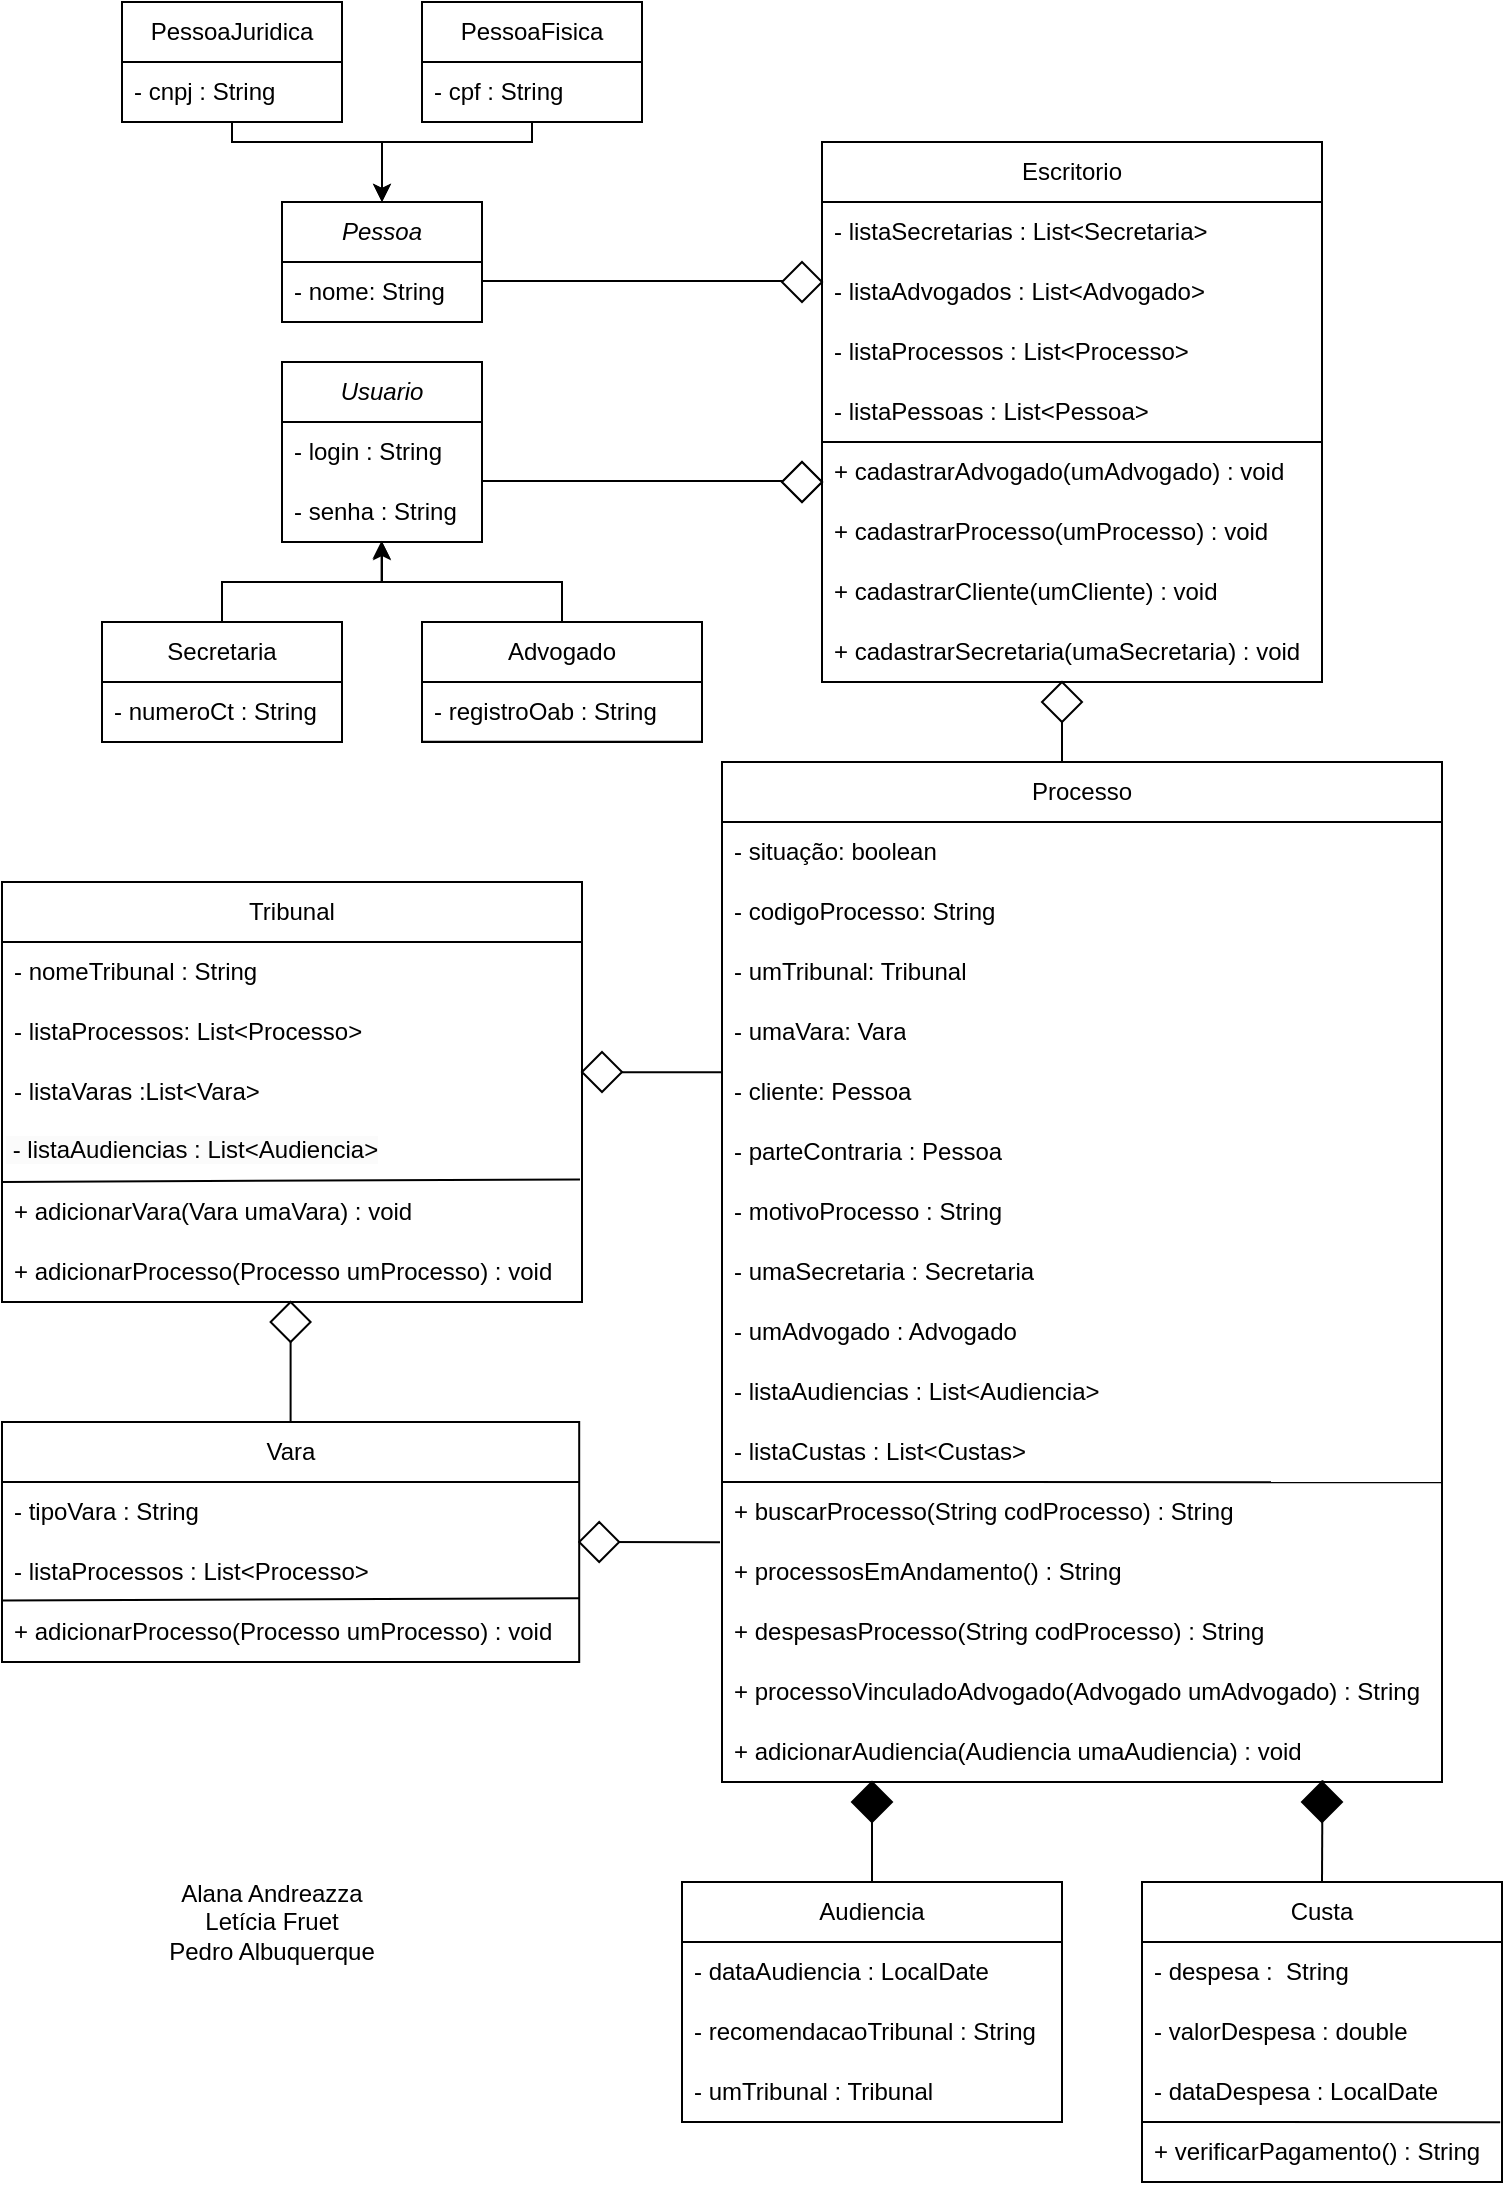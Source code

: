<mxfile version="22.1.0" type="device">
  <diagram name="Página-1" id="-PhOd3sVFtp90G86Pzoe">
    <mxGraphModel dx="1358" dy="586" grid="1" gridSize="10" guides="1" tooltips="1" connect="1" arrows="1" fold="1" page="1" pageScale="1" pageWidth="827" pageHeight="1169" math="0" shadow="0">
      <root>
        <mxCell id="0" />
        <mxCell id="1" parent="0" />
        <mxCell id="kjZUGwUuoYFwqnoWQ8mT-10" value="&lt;font style=&quot;vertical-align: inherit;&quot;&gt;&lt;font style=&quot;vertical-align: inherit;&quot;&gt;&lt;font style=&quot;vertical-align: inherit;&quot;&gt;&lt;font style=&quot;vertical-align: inherit;&quot;&gt;PessoaFisica&lt;/font&gt;&lt;/font&gt;&lt;/font&gt;&lt;/font&gt;" style="swimlane;fontStyle=0;childLayout=stackLayout;horizontal=1;startSize=30;horizontalStack=0;resizeParent=1;resizeParentMax=0;resizeLast=0;collapsible=1;marginBottom=0;whiteSpace=wrap;html=1;" parent="1" vertex="1">
          <mxGeometry x="320" y="40" width="110" height="60" as="geometry" />
        </mxCell>
        <mxCell id="kjZUGwUuoYFwqnoWQ8mT-11" value="&lt;font style=&quot;vertical-align: inherit;&quot;&gt;&lt;font style=&quot;vertical-align: inherit;&quot;&gt;- cpf : String&lt;/font&gt;&lt;/font&gt;" style="text;strokeColor=none;fillColor=none;align=left;verticalAlign=middle;spacingLeft=4;spacingRight=4;overflow=hidden;points=[[0,0.5],[1,0.5]];portConstraint=eastwest;rotatable=0;whiteSpace=wrap;html=1;" parent="kjZUGwUuoYFwqnoWQ8mT-10" vertex="1">
          <mxGeometry y="30" width="110" height="30" as="geometry" />
        </mxCell>
        <mxCell id="kjZUGwUuoYFwqnoWQ8mT-14" value="&lt;font style=&quot;vertical-align: inherit;&quot;&gt;&lt;font style=&quot;vertical-align: inherit;&quot;&gt;&lt;font style=&quot;vertical-align: inherit;&quot;&gt;&lt;font style=&quot;vertical-align: inherit;&quot;&gt;&lt;font style=&quot;vertical-align: inherit;&quot;&gt;&lt;font style=&quot;vertical-align: inherit;&quot;&gt;PessoaJuridica&lt;/font&gt;&lt;/font&gt;&lt;/font&gt;&lt;/font&gt;&lt;/font&gt;&lt;/font&gt;" style="swimlane;fontStyle=0;childLayout=stackLayout;horizontal=1;startSize=30;horizontalStack=0;resizeParent=1;resizeParentMax=0;resizeLast=0;collapsible=1;marginBottom=0;whiteSpace=wrap;html=1;swimlaneFillColor=default;" parent="1" vertex="1">
          <mxGeometry x="170" y="40" width="110" height="60" as="geometry" />
        </mxCell>
        <mxCell id="kjZUGwUuoYFwqnoWQ8mT-15" value="&lt;font style=&quot;vertical-align: inherit;&quot;&gt;&lt;font style=&quot;vertical-align: inherit;&quot;&gt;- cnpj : String&lt;/font&gt;&lt;/font&gt;" style="text;strokeColor=none;fillColor=none;align=left;verticalAlign=middle;spacingLeft=4;spacingRight=4;overflow=hidden;points=[[0,0.5],[1,0.5]];portConstraint=eastwest;rotatable=0;whiteSpace=wrap;html=1;" parent="kjZUGwUuoYFwqnoWQ8mT-14" vertex="1">
          <mxGeometry y="30" width="110" height="30" as="geometry" />
        </mxCell>
        <mxCell id="kjZUGwUuoYFwqnoWQ8mT-18" value="&lt;font style=&quot;vertical-align: inherit;&quot;&gt;&lt;font style=&quot;vertical-align: inherit;&quot;&gt;&lt;font style=&quot;vertical-align: inherit;&quot;&gt;&lt;font style=&quot;vertical-align: inherit;&quot;&gt;&lt;font style=&quot;vertical-align: inherit;&quot;&gt;&lt;font style=&quot;vertical-align: inherit;&quot;&gt;&lt;i&gt;Pessoa&lt;/i&gt;&lt;/font&gt;&lt;/font&gt;&lt;/font&gt;&lt;/font&gt;&lt;/font&gt;&lt;/font&gt;" style="swimlane;fontStyle=0;childLayout=stackLayout;horizontal=1;startSize=30;horizontalStack=0;resizeParent=1;resizeParentMax=0;resizeLast=0;collapsible=1;marginBottom=0;whiteSpace=wrap;html=1;" parent="1" vertex="1">
          <mxGeometry x="250" y="140" width="100" height="60" as="geometry" />
        </mxCell>
        <mxCell id="kjZUGwUuoYFwqnoWQ8mT-19" value="&lt;font style=&quot;vertical-align: inherit;&quot;&gt;&lt;font style=&quot;vertical-align: inherit;&quot;&gt;- nome: String&lt;/font&gt;&lt;/font&gt;" style="text;strokeColor=none;fillColor=none;align=left;verticalAlign=middle;spacingLeft=4;spacingRight=4;overflow=hidden;points=[[0,0.5],[1,0.5]];portConstraint=eastwest;rotatable=0;whiteSpace=wrap;html=1;" parent="kjZUGwUuoYFwqnoWQ8mT-18" vertex="1">
          <mxGeometry y="30" width="100" height="30" as="geometry" />
        </mxCell>
        <mxCell id="kjZUGwUuoYFwqnoWQ8mT-22" value="&lt;font style=&quot;vertical-align: inherit;&quot;&gt;&lt;font style=&quot;vertical-align: inherit;&quot;&gt;Secretaria&lt;/font&gt;&lt;/font&gt;" style="swimlane;fontStyle=0;childLayout=stackLayout;horizontal=1;startSize=30;horizontalStack=0;resizeParent=1;resizeParentMax=0;resizeLast=0;collapsible=1;marginBottom=0;whiteSpace=wrap;html=1;" parent="1" vertex="1">
          <mxGeometry x="160" y="350" width="120" height="60" as="geometry" />
        </mxCell>
        <mxCell id="kjZUGwUuoYFwqnoWQ8mT-23" value="&lt;font style=&quot;vertical-align: inherit;&quot;&gt;&lt;font style=&quot;vertical-align: inherit;&quot;&gt;&lt;font style=&quot;vertical-align: inherit;&quot;&gt;&lt;font style=&quot;vertical-align: inherit;&quot;&gt;- numeroCt : String&lt;/font&gt;&lt;/font&gt;&lt;/font&gt;&lt;/font&gt;" style="text;strokeColor=none;fillColor=none;align=left;verticalAlign=middle;spacingLeft=4;spacingRight=4;overflow=hidden;points=[[0,0.5],[1,0.5]];portConstraint=eastwest;rotatable=0;whiteSpace=wrap;html=1;" parent="kjZUGwUuoYFwqnoWQ8mT-22" vertex="1">
          <mxGeometry y="30" width="120" height="30" as="geometry" />
        </mxCell>
        <mxCell id="H7rZ7rDHVCQkgO84CzpX-12" style="edgeStyle=orthogonalEdgeStyle;rounded=0;orthogonalLoop=1;jettySize=auto;html=1;" edge="1" parent="1" source="kjZUGwUuoYFwqnoWQ8mT-26" target="kjZUGwUuoYFwqnoWQ8mT-36">
          <mxGeometry relative="1" as="geometry">
            <mxPoint x="300" y="310" as="targetPoint" />
            <Array as="points">
              <mxPoint x="390" y="330" />
              <mxPoint x="300" y="330" />
            </Array>
          </mxGeometry>
        </mxCell>
        <mxCell id="kjZUGwUuoYFwqnoWQ8mT-26" value="&lt;font style=&quot;vertical-align: inherit;&quot;&gt;&lt;font style=&quot;vertical-align: inherit;&quot;&gt;Advogado&lt;/font&gt;&lt;/font&gt;" style="swimlane;fontStyle=0;childLayout=stackLayout;horizontal=1;startSize=30;horizontalStack=0;resizeParent=1;resizeParentMax=0;resizeLast=0;collapsible=1;marginBottom=0;whiteSpace=wrap;html=1;" parent="1" vertex="1">
          <mxGeometry x="320" y="350" width="140" height="60" as="geometry" />
        </mxCell>
        <mxCell id="kjZUGwUuoYFwqnoWQ8mT-27" value="&lt;font style=&quot;vertical-align: inherit;&quot;&gt;&lt;font style=&quot;vertical-align: inherit;&quot;&gt;&lt;font style=&quot;vertical-align: inherit;&quot;&gt;&lt;font style=&quot;vertical-align: inherit;&quot;&gt;- registroOab : String&lt;/font&gt;&lt;/font&gt;&lt;/font&gt;&lt;/font&gt;" style="text;strokeColor=none;fillColor=none;align=left;verticalAlign=middle;spacingLeft=4;spacingRight=4;overflow=hidden;points=[[0,0.5],[1,0.5]];portConstraint=eastwest;rotatable=0;whiteSpace=wrap;html=1;" parent="kjZUGwUuoYFwqnoWQ8mT-26" vertex="1">
          <mxGeometry y="30" width="140" height="30" as="geometry" />
        </mxCell>
        <mxCell id="0BWGWjLljeyAzsD-_HER-29" value="" style="endArrow=none;html=1;rounded=0;exitX=0;exitY=-0.003;exitDx=0;exitDy=0;exitPerimeter=0;entryX=1.001;entryY=0.997;entryDx=0;entryDy=0;entryPerimeter=0;" parent="kjZUGwUuoYFwqnoWQ8mT-26" target="kjZUGwUuoYFwqnoWQ8mT-27" edge="1">
          <mxGeometry width="50" height="50" relative="1" as="geometry">
            <mxPoint y="59.91" as="sourcePoint" />
            <mxPoint x="50" y="60" as="targetPoint" />
          </mxGeometry>
        </mxCell>
        <mxCell id="kjZUGwUuoYFwqnoWQ8mT-30" value="Escritorio" style="swimlane;fontStyle=0;childLayout=stackLayout;horizontal=1;startSize=30;horizontalStack=0;resizeParent=1;resizeParentMax=0;resizeLast=0;collapsible=1;marginBottom=0;whiteSpace=wrap;html=1;labelBorderColor=none;" parent="1" vertex="1">
          <mxGeometry x="520" y="110" width="250" height="270" as="geometry" />
        </mxCell>
        <mxCell id="kjZUGwUuoYFwqnoWQ8mT-31" value="&lt;font style=&quot;vertical-align: inherit;&quot;&gt;&lt;font style=&quot;vertical-align: inherit;&quot;&gt;- listaSecretarias : List&amp;lt;Secretaria&amp;gt;&lt;/font&gt;&lt;/font&gt;" style="text;strokeColor=none;fillColor=none;align=left;verticalAlign=middle;spacingLeft=4;spacingRight=4;overflow=hidden;points=[[0,0.5],[1,0.5]];portConstraint=eastwest;rotatable=0;whiteSpace=wrap;html=1;" parent="kjZUGwUuoYFwqnoWQ8mT-30" vertex="1">
          <mxGeometry y="30" width="250" height="30" as="geometry" />
        </mxCell>
        <mxCell id="kjZUGwUuoYFwqnoWQ8mT-32" value="&lt;font style=&quot;vertical-align: inherit;&quot;&gt;&lt;font style=&quot;vertical-align: inherit;&quot;&gt;- listaAdvogados : List&amp;lt;Advogado&amp;gt;&lt;/font&gt;&lt;/font&gt;" style="text;strokeColor=none;fillColor=none;align=left;verticalAlign=middle;spacingLeft=4;spacingRight=4;overflow=hidden;points=[[0,0.5],[1,0.5]];portConstraint=eastwest;rotatable=0;whiteSpace=wrap;html=1;" parent="kjZUGwUuoYFwqnoWQ8mT-30" vertex="1">
          <mxGeometry y="60" width="250" height="30" as="geometry" />
        </mxCell>
        <mxCell id="kjZUGwUuoYFwqnoWQ8mT-101" value="&lt;font style=&quot;vertical-align: inherit;&quot;&gt;&lt;font style=&quot;vertical-align: inherit;&quot;&gt;- listaProcessos : List&amp;lt;Processo&amp;gt;&lt;/font&gt;&lt;/font&gt;" style="text;strokeColor=none;fillColor=none;align=left;verticalAlign=middle;spacingLeft=4;spacingRight=4;overflow=hidden;points=[[0,0.5],[1,0.5]];portConstraint=eastwest;rotatable=0;whiteSpace=wrap;html=1;" parent="kjZUGwUuoYFwqnoWQ8mT-30" vertex="1">
          <mxGeometry y="90" width="250" height="30" as="geometry" />
        </mxCell>
        <mxCell id="0BWGWjLljeyAzsD-_HER-55" value="&lt;font style=&quot;vertical-align: inherit;&quot;&gt;&lt;font style=&quot;vertical-align: inherit;&quot;&gt;- listaPessoas : List&amp;lt;Pessoa&amp;gt;&lt;/font&gt;&lt;/font&gt;" style="text;strokeColor=none;fillColor=none;align=left;verticalAlign=middle;spacingLeft=4;spacingRight=4;overflow=hidden;points=[[0,0.5],[1,0.5]];portConstraint=eastwest;rotatable=0;whiteSpace=wrap;html=1;" parent="kjZUGwUuoYFwqnoWQ8mT-30" vertex="1">
          <mxGeometry y="120" width="250" height="30" as="geometry" />
        </mxCell>
        <mxCell id="0BWGWjLljeyAzsD-_HER-118" value="" style="endArrow=none;html=1;rounded=0;" parent="kjZUGwUuoYFwqnoWQ8mT-30" edge="1">
          <mxGeometry width="50" height="50" relative="1" as="geometry">
            <mxPoint y="150" as="sourcePoint" />
            <mxPoint x="250" y="150" as="targetPoint" />
          </mxGeometry>
        </mxCell>
        <mxCell id="0BWGWjLljeyAzsD-_HER-34" value="+ cadastrarAdvogado(umAdvogado) : void" style="text;strokeColor=none;fillColor=none;align=left;verticalAlign=middle;spacingLeft=4;spacingRight=4;overflow=hidden;points=[[0,0.5],[1,0.5]];portConstraint=eastwest;rotatable=0;whiteSpace=wrap;html=1;" parent="kjZUGwUuoYFwqnoWQ8mT-30" vertex="1">
          <mxGeometry y="150" width="250" height="30" as="geometry" />
        </mxCell>
        <mxCell id="kjZUGwUuoYFwqnoWQ8mT-75" value="&lt;font style=&quot;vertical-align: inherit;&quot;&gt;&lt;font style=&quot;vertical-align: inherit;&quot;&gt;&lt;font style=&quot;vertical-align: inherit;&quot;&gt;&lt;font style=&quot;vertical-align: inherit;&quot;&gt;&lt;font style=&quot;vertical-align: inherit;&quot;&gt;&lt;font style=&quot;vertical-align: inherit;&quot;&gt;&lt;font style=&quot;vertical-align: inherit;&quot;&gt;&lt;font style=&quot;vertical-align: inherit;&quot;&gt;+ cadastrarProcesso(umProcesso) : void&lt;/font&gt;&lt;/font&gt;&lt;/font&gt;&lt;/font&gt;&lt;/font&gt;&lt;/font&gt;&lt;/font&gt;&lt;/font&gt;" style="text;strokeColor=none;fillColor=none;align=left;verticalAlign=middle;spacingLeft=4;spacingRight=4;overflow=hidden;points=[[0,0.5],[1,0.5]];portConstraint=eastwest;rotatable=0;whiteSpace=wrap;html=1;" parent="kjZUGwUuoYFwqnoWQ8mT-30" vertex="1">
          <mxGeometry y="180" width="250" height="30" as="geometry" />
        </mxCell>
        <mxCell id="kjZUGwUuoYFwqnoWQ8mT-76" value="&lt;font style=&quot;vertical-align: inherit;&quot;&gt;&lt;font style=&quot;vertical-align: inherit;&quot;&gt;&lt;font style=&quot;vertical-align: inherit;&quot;&gt;&lt;font style=&quot;vertical-align: inherit;&quot;&gt;&lt;font style=&quot;vertical-align: inherit;&quot;&gt;&lt;font style=&quot;vertical-align: inherit;&quot;&gt;&lt;font style=&quot;vertical-align: inherit;&quot;&gt;&lt;font style=&quot;vertical-align: inherit;&quot;&gt;+ cadastrarCliente(umCliente) : void&lt;/font&gt;&lt;/font&gt;&lt;/font&gt;&lt;/font&gt;&lt;/font&gt;&lt;/font&gt;&lt;/font&gt;&lt;/font&gt;" style="text;strokeColor=none;fillColor=none;align=left;verticalAlign=middle;spacingLeft=4;spacingRight=4;overflow=hidden;points=[[0,0.5],[1,0.5]];portConstraint=eastwest;rotatable=0;whiteSpace=wrap;html=1;" parent="kjZUGwUuoYFwqnoWQ8mT-30" vertex="1">
          <mxGeometry y="210" width="250" height="30" as="geometry" />
        </mxCell>
        <mxCell id="_CbgSNRB_HL6nFCLrw7s-1" value="+ cadastrarSecretaria(umaSecretaria) : void" style="text;strokeColor=none;fillColor=none;align=left;verticalAlign=middle;spacingLeft=4;spacingRight=4;overflow=hidden;points=[[0,0.5],[1,0.5]];portConstraint=eastwest;rotatable=0;whiteSpace=wrap;html=1;" parent="kjZUGwUuoYFwqnoWQ8mT-30" vertex="1">
          <mxGeometry y="240" width="250" height="30" as="geometry" />
        </mxCell>
        <mxCell id="kjZUGwUuoYFwqnoWQ8mT-34" value="&lt;font style=&quot;vertical-align: inherit;&quot;&gt;&lt;font style=&quot;vertical-align: inherit;&quot;&gt;&lt;i&gt;Usuario&lt;/i&gt;&lt;/font&gt;&lt;/font&gt;" style="swimlane;fontStyle=0;childLayout=stackLayout;horizontal=1;startSize=30;horizontalStack=0;resizeParent=1;resizeParentMax=0;resizeLast=0;collapsible=1;marginBottom=0;whiteSpace=wrap;html=1;" parent="1" vertex="1">
          <mxGeometry x="250" y="220" width="100" height="90" as="geometry" />
        </mxCell>
        <mxCell id="kjZUGwUuoYFwqnoWQ8mT-35" value="&lt;font style=&quot;vertical-align: inherit;&quot;&gt;&lt;font style=&quot;vertical-align: inherit;&quot;&gt;- login : String&lt;/font&gt;&lt;/font&gt;" style="text;strokeColor=none;fillColor=none;align=left;verticalAlign=middle;spacingLeft=4;spacingRight=4;overflow=hidden;points=[[0,0.5],[1,0.5]];portConstraint=eastwest;rotatable=0;whiteSpace=wrap;html=1;" parent="kjZUGwUuoYFwqnoWQ8mT-34" vertex="1">
          <mxGeometry y="30" width="100" height="30" as="geometry" />
        </mxCell>
        <mxCell id="kjZUGwUuoYFwqnoWQ8mT-36" value="&lt;font style=&quot;vertical-align: inherit;&quot;&gt;&lt;font style=&quot;vertical-align: inherit;&quot;&gt;- senha : String&lt;/font&gt;&lt;/font&gt;" style="text;strokeColor=none;fillColor=none;align=left;verticalAlign=middle;spacingLeft=4;spacingRight=4;overflow=hidden;points=[[0,0.5],[1,0.5]];portConstraint=eastwest;rotatable=0;whiteSpace=wrap;html=1;" parent="kjZUGwUuoYFwqnoWQ8mT-34" vertex="1">
          <mxGeometry y="60" width="100" height="30" as="geometry" />
        </mxCell>
        <mxCell id="kjZUGwUuoYFwqnoWQ8mT-38" value="&lt;font style=&quot;vertical-align: inherit;&quot;&gt;&lt;font style=&quot;vertical-align: inherit;&quot;&gt;&lt;font style=&quot;vertical-align: inherit;&quot;&gt;&lt;font style=&quot;vertical-align: inherit;&quot;&gt;Processo&lt;/font&gt;&lt;/font&gt;&lt;/font&gt;&lt;/font&gt;" style="swimlane;fontStyle=0;childLayout=stackLayout;horizontal=1;startSize=30;horizontalStack=0;resizeParent=1;resizeParentMax=0;resizeLast=0;collapsible=1;marginBottom=0;whiteSpace=wrap;html=1;" parent="1" vertex="1">
          <mxGeometry x="470" y="420" width="360" height="510" as="geometry">
            <mxRectangle x="230" y="380" width="90" height="30" as="alternateBounds" />
          </mxGeometry>
        </mxCell>
        <mxCell id="kjZUGwUuoYFwqnoWQ8mT-39" value="&lt;font style=&quot;vertical-align: inherit;&quot;&gt;&lt;font style=&quot;vertical-align: inherit;&quot;&gt;&lt;font style=&quot;vertical-align: inherit;&quot;&gt;&lt;font style=&quot;vertical-align: inherit;&quot;&gt;&lt;font style=&quot;vertical-align: inherit;&quot;&gt;&lt;font style=&quot;vertical-align: inherit;&quot;&gt;&lt;font style=&quot;vertical-align: inherit;&quot;&gt;&lt;font style=&quot;vertical-align: inherit;&quot;&gt;&lt;font style=&quot;vertical-align: inherit;&quot;&gt;&lt;font style=&quot;vertical-align: inherit;&quot;&gt;&lt;font style=&quot;vertical-align: inherit;&quot;&gt;&lt;font style=&quot;vertical-align: inherit;&quot;&gt;&lt;font style=&quot;vertical-align: inherit;&quot;&gt;&lt;font style=&quot;vertical-align: inherit;&quot;&gt;- situação: boolean&lt;/font&gt;&lt;/font&gt;&lt;/font&gt;&lt;/font&gt;&lt;/font&gt;&lt;/font&gt;&lt;/font&gt;&lt;/font&gt;&lt;/font&gt;&lt;/font&gt;&lt;/font&gt;&lt;/font&gt;&lt;/font&gt;&lt;/font&gt;" style="text;strokeColor=none;fillColor=none;align=left;verticalAlign=middle;spacingLeft=4;spacingRight=4;overflow=hidden;points=[[0,0.5],[1,0.5]];portConstraint=eastwest;rotatable=0;whiteSpace=wrap;html=1;" parent="kjZUGwUuoYFwqnoWQ8mT-38" vertex="1">
          <mxGeometry y="30" width="360" height="30" as="geometry" />
        </mxCell>
        <mxCell id="kjZUGwUuoYFwqnoWQ8mT-40" value="&lt;font style=&quot;vertical-align: inherit;&quot;&gt;&lt;font style=&quot;vertical-align: inherit;&quot;&gt;&lt;font style=&quot;vertical-align: inherit;&quot;&gt;&lt;font style=&quot;vertical-align: inherit;&quot;&gt;- codigoProcesso: String&lt;/font&gt;&lt;/font&gt;&lt;/font&gt;&lt;/font&gt;" style="text;strokeColor=none;fillColor=none;align=left;verticalAlign=middle;spacingLeft=4;spacingRight=4;overflow=hidden;points=[[0,0.5],[1,0.5]];portConstraint=eastwest;rotatable=0;whiteSpace=wrap;html=1;" parent="kjZUGwUuoYFwqnoWQ8mT-38" vertex="1">
          <mxGeometry y="60" width="360" height="30" as="geometry" />
        </mxCell>
        <mxCell id="kjZUGwUuoYFwqnoWQ8mT-41" value="&lt;font style=&quot;vertical-align: inherit;&quot;&gt;&lt;font style=&quot;vertical-align: inherit;&quot;&gt;&lt;font style=&quot;vertical-align: inherit;&quot;&gt;&lt;font style=&quot;vertical-align: inherit;&quot;&gt;- umTribunal: Tribunal&lt;/font&gt;&lt;/font&gt;&lt;/font&gt;&lt;/font&gt;" style="text;strokeColor=none;fillColor=none;align=left;verticalAlign=middle;spacingLeft=4;spacingRight=4;overflow=hidden;points=[[0,0.5],[1,0.5]];portConstraint=eastwest;rotatable=0;whiteSpace=wrap;html=1;" parent="kjZUGwUuoYFwqnoWQ8mT-38" vertex="1">
          <mxGeometry y="90" width="360" height="30" as="geometry" />
        </mxCell>
        <mxCell id="kjZUGwUuoYFwqnoWQ8mT-50" value="&lt;font style=&quot;vertical-align: inherit;&quot;&gt;&lt;font style=&quot;vertical-align: inherit;&quot;&gt;&lt;font style=&quot;vertical-align: inherit;&quot;&gt;&lt;font style=&quot;vertical-align: inherit;&quot;&gt;&lt;font style=&quot;vertical-align: inherit;&quot;&gt;&lt;font style=&quot;vertical-align: inherit;&quot;&gt;&lt;font style=&quot;vertical-align: inherit;&quot;&gt;&lt;font style=&quot;vertical-align: inherit;&quot;&gt;&lt;font style=&quot;vertical-align: inherit;&quot;&gt;&lt;font style=&quot;vertical-align: inherit;&quot;&gt;&lt;font style=&quot;vertical-align: inherit;&quot;&gt;&lt;font style=&quot;vertical-align: inherit;&quot;&gt;&lt;font style=&quot;vertical-align: inherit;&quot;&gt;&lt;font style=&quot;vertical-align: inherit;&quot;&gt;&lt;font style=&quot;vertical-align: inherit;&quot;&gt;&lt;font style=&quot;vertical-align: inherit;&quot;&gt;&lt;font style=&quot;vertical-align: inherit;&quot;&gt;&lt;font style=&quot;vertical-align: inherit;&quot;&gt;&lt;font style=&quot;vertical-align: inherit;&quot;&gt;&lt;font style=&quot;vertical-align: inherit;&quot;&gt;&lt;font style=&quot;vertical-align: inherit;&quot;&gt;&lt;font style=&quot;vertical-align: inherit;&quot;&gt;&lt;font style=&quot;vertical-align: inherit;&quot;&gt;&lt;font style=&quot;vertical-align: inherit;&quot;&gt;- umaVara: Vara&lt;/font&gt;&lt;/font&gt;&lt;/font&gt;&lt;/font&gt;&lt;/font&gt;&lt;/font&gt;&lt;br&gt;&lt;/font&gt;&lt;/font&gt;&lt;/font&gt;&lt;/font&gt;&lt;/font&gt;&lt;/font&gt;&lt;/font&gt;&lt;/font&gt;&lt;/font&gt;&lt;/font&gt;&lt;/font&gt;&lt;/font&gt;&lt;/font&gt;&lt;/font&gt;&lt;/font&gt;&lt;/font&gt;&lt;/font&gt;&lt;/font&gt;" style="text;strokeColor=none;fillColor=none;align=left;verticalAlign=middle;spacingLeft=4;spacingRight=4;overflow=hidden;points=[[0,0.5],[1,0.5]];portConstraint=eastwest;rotatable=0;whiteSpace=wrap;html=1;" parent="kjZUGwUuoYFwqnoWQ8mT-38" vertex="1">
          <mxGeometry y="120" width="360" height="30" as="geometry" />
        </mxCell>
        <mxCell id="kjZUGwUuoYFwqnoWQ8mT-63" value="&lt;font style=&quot;vertical-align: inherit;&quot;&gt;&lt;font style=&quot;vertical-align: inherit;&quot;&gt;&lt;font style=&quot;vertical-align: inherit;&quot;&gt;&lt;font style=&quot;vertical-align: inherit;&quot;&gt;&lt;font style=&quot;vertical-align: inherit;&quot;&gt;&lt;font style=&quot;vertical-align: inherit;&quot;&gt;- cliente: Pessoa&lt;/font&gt;&lt;/font&gt;&lt;/font&gt;&lt;/font&gt;&lt;/font&gt;&lt;/font&gt;" style="text;strokeColor=none;fillColor=none;align=left;verticalAlign=middle;spacingLeft=4;spacingRight=4;overflow=hidden;points=[[0,0.5],[1,0.5]];portConstraint=eastwest;rotatable=0;whiteSpace=wrap;html=1;" parent="kjZUGwUuoYFwqnoWQ8mT-38" vertex="1">
          <mxGeometry y="150" width="360" height="30" as="geometry" />
        </mxCell>
        <mxCell id="kjZUGwUuoYFwqnoWQ8mT-64" value="&lt;font style=&quot;vertical-align: inherit;&quot;&gt;&lt;font style=&quot;vertical-align: inherit;&quot;&gt;&lt;font style=&quot;vertical-align: inherit;&quot;&gt;&lt;font style=&quot;vertical-align: inherit;&quot;&gt;&lt;font style=&quot;vertical-align: inherit;&quot;&gt;&lt;font style=&quot;vertical-align: inherit;&quot;&gt;&lt;font style=&quot;vertical-align: inherit;&quot;&gt;&lt;font style=&quot;vertical-align: inherit;&quot;&gt;- parteContraria : Pessoa&lt;/font&gt;&lt;/font&gt;&lt;/font&gt;&lt;/font&gt;&lt;/font&gt;&lt;/font&gt;&lt;/font&gt;&lt;/font&gt;" style="text;strokeColor=none;fillColor=none;align=left;verticalAlign=middle;spacingLeft=4;spacingRight=4;overflow=hidden;points=[[0,0.5],[1,0.5]];portConstraint=eastwest;rotatable=0;whiteSpace=wrap;html=1;" parent="kjZUGwUuoYFwqnoWQ8mT-38" vertex="1">
          <mxGeometry y="180" width="360" height="30" as="geometry" />
        </mxCell>
        <mxCell id="kjZUGwUuoYFwqnoWQ8mT-65" value="&lt;font style=&quot;vertical-align: inherit;&quot;&gt;&lt;font style=&quot;vertical-align: inherit;&quot;&gt;&lt;font style=&quot;vertical-align: inherit;&quot;&gt;&lt;font style=&quot;vertical-align: inherit;&quot;&gt;&lt;font style=&quot;vertical-align: inherit;&quot;&gt;&lt;font style=&quot;vertical-align: inherit;&quot;&gt;&lt;font style=&quot;vertical-align: inherit;&quot;&gt;&lt;font style=&quot;vertical-align: inherit;&quot;&gt;&lt;font style=&quot;vertical-align: inherit;&quot;&gt;&lt;font style=&quot;vertical-align: inherit;&quot;&gt;- motivoProcesso : String&lt;/font&gt;&lt;/font&gt;&lt;/font&gt;&lt;/font&gt;&lt;/font&gt;&lt;/font&gt;&lt;/font&gt;&lt;/font&gt;&lt;/font&gt;&lt;/font&gt;" style="text;strokeColor=none;fillColor=none;align=left;verticalAlign=middle;spacingLeft=4;spacingRight=4;overflow=hidden;points=[[0,0.5],[1,0.5]];portConstraint=eastwest;rotatable=0;whiteSpace=wrap;html=1;" parent="kjZUGwUuoYFwqnoWQ8mT-38" vertex="1">
          <mxGeometry y="210" width="360" height="30" as="geometry" />
        </mxCell>
        <mxCell id="kjZUGwUuoYFwqnoWQ8mT-66" value="&lt;font style=&quot;vertical-align: inherit;&quot;&gt;&lt;font style=&quot;vertical-align: inherit;&quot;&gt;&lt;font style=&quot;vertical-align: inherit;&quot;&gt;&lt;font style=&quot;vertical-align: inherit;&quot;&gt;&lt;font style=&quot;vertical-align: inherit;&quot;&gt;&lt;font style=&quot;vertical-align: inherit;&quot;&gt;&lt;font style=&quot;vertical-align: inherit;&quot;&gt;&lt;font style=&quot;vertical-align: inherit;&quot;&gt;&lt;font style=&quot;vertical-align: inherit;&quot;&gt;&lt;font style=&quot;vertical-align: inherit;&quot;&gt;&lt;font style=&quot;vertical-align: inherit;&quot;&gt;&lt;font style=&quot;vertical-align: inherit;&quot;&gt;- umaSecretaria : Secretaria&lt;/font&gt;&lt;/font&gt;&lt;/font&gt;&lt;/font&gt;&lt;/font&gt;&lt;/font&gt;&lt;/font&gt;&lt;/font&gt;&lt;/font&gt;&lt;/font&gt;&lt;/font&gt;&lt;/font&gt;" style="text;strokeColor=none;fillColor=none;align=left;verticalAlign=middle;spacingLeft=4;spacingRight=4;overflow=hidden;points=[[0,0.5],[1,0.5]];portConstraint=eastwest;rotatable=0;whiteSpace=wrap;html=1;" parent="kjZUGwUuoYFwqnoWQ8mT-38" vertex="1">
          <mxGeometry y="240" width="360" height="30" as="geometry" />
        </mxCell>
        <mxCell id="kjZUGwUuoYFwqnoWQ8mT-67" value="&lt;font style=&quot;vertical-align: inherit;&quot;&gt;&lt;font style=&quot;vertical-align: inherit;&quot;&gt;&lt;font style=&quot;vertical-align: inherit;&quot;&gt;&lt;font style=&quot;vertical-align: inherit;&quot;&gt;&lt;font style=&quot;vertical-align: inherit;&quot;&gt;&lt;font style=&quot;vertical-align: inherit;&quot;&gt;&lt;font style=&quot;vertical-align: inherit;&quot;&gt;&lt;font style=&quot;vertical-align: inherit;&quot;&gt;&lt;font style=&quot;vertical-align: inherit;&quot;&gt;&lt;font style=&quot;vertical-align: inherit;&quot;&gt;&lt;font style=&quot;vertical-align: inherit;&quot;&gt;&lt;font style=&quot;vertical-align: inherit;&quot;&gt;- umAdvogado : Advogado&lt;/font&gt;&lt;/font&gt;&lt;/font&gt;&lt;/font&gt;&lt;/font&gt;&lt;/font&gt;&lt;/font&gt;&lt;/font&gt;&lt;/font&gt;&lt;/font&gt;&lt;/font&gt;&lt;/font&gt;" style="text;strokeColor=none;fillColor=none;align=left;verticalAlign=middle;spacingLeft=4;spacingRight=4;overflow=hidden;points=[[0,0.5],[1,0.5]];portConstraint=eastwest;rotatable=0;whiteSpace=wrap;html=1;" parent="kjZUGwUuoYFwqnoWQ8mT-38" vertex="1">
          <mxGeometry y="270" width="360" height="30" as="geometry" />
        </mxCell>
        <mxCell id="0BWGWjLljeyAzsD-_HER-97" value="&lt;font style=&quot;vertical-align: inherit;&quot;&gt;&lt;font style=&quot;vertical-align: inherit;&quot;&gt;&lt;font style=&quot;vertical-align: inherit;&quot;&gt;&lt;font style=&quot;vertical-align: inherit;&quot;&gt;&lt;font style=&quot;vertical-align: inherit;&quot;&gt;&lt;font style=&quot;vertical-align: inherit;&quot;&gt;&lt;font style=&quot;vertical-align: inherit;&quot;&gt;&lt;font style=&quot;vertical-align: inherit;&quot;&gt;&lt;font style=&quot;vertical-align: inherit;&quot;&gt;&lt;font style=&quot;vertical-align: inherit;&quot;&gt;&lt;font style=&quot;vertical-align: inherit;&quot;&gt;&lt;font style=&quot;vertical-align: inherit;&quot;&gt;- listaAudiencias : List&amp;lt;Audiencia&amp;gt;&lt;/font&gt;&lt;/font&gt;&lt;/font&gt;&lt;/font&gt;&lt;/font&gt;&lt;/font&gt;&lt;/font&gt;&lt;/font&gt;&lt;/font&gt;&lt;/font&gt;&lt;/font&gt;&lt;/font&gt;" style="text;strokeColor=none;fillColor=none;align=left;verticalAlign=middle;spacingLeft=4;spacingRight=4;overflow=hidden;points=[[0,0.5],[1,0.5]];portConstraint=eastwest;rotatable=0;whiteSpace=wrap;html=1;" parent="kjZUGwUuoYFwqnoWQ8mT-38" vertex="1">
          <mxGeometry y="300" width="360" height="30" as="geometry" />
        </mxCell>
        <mxCell id="kjZUGwUuoYFwqnoWQ8mT-109" value="&lt;font style=&quot;vertical-align: inherit;&quot;&gt;&lt;font style=&quot;vertical-align: inherit;&quot;&gt;&lt;font style=&quot;vertical-align: inherit;&quot;&gt;&lt;font style=&quot;vertical-align: inherit;&quot;&gt;&lt;font style=&quot;vertical-align: inherit;&quot;&gt;&lt;font style=&quot;vertical-align: inherit;&quot;&gt;&lt;font style=&quot;vertical-align: inherit;&quot;&gt;&lt;font style=&quot;vertical-align: inherit;&quot;&gt;&lt;font style=&quot;vertical-align: inherit;&quot;&gt;&lt;font style=&quot;vertical-align: inherit;&quot;&gt;&lt;font style=&quot;vertical-align: inherit;&quot;&gt;&lt;font style=&quot;vertical-align: inherit;&quot;&gt;&lt;font style=&quot;vertical-align: inherit;&quot;&gt;&lt;font style=&quot;vertical-align: inherit;&quot;&gt;- listaCustas : List&amp;lt;Custas&amp;gt;&lt;/font&gt;&lt;/font&gt;&lt;/font&gt;&lt;/font&gt;&lt;/font&gt;&lt;/font&gt;&lt;/font&gt;&lt;/font&gt;&lt;/font&gt;&lt;/font&gt;&lt;/font&gt;&lt;/font&gt;&lt;/font&gt;&lt;/font&gt;" style="text;strokeColor=none;fillColor=none;align=left;verticalAlign=middle;spacingLeft=4;spacingRight=4;overflow=hidden;points=[[0,0.5],[1,0.5]];portConstraint=eastwest;rotatable=0;whiteSpace=wrap;html=1;" parent="kjZUGwUuoYFwqnoWQ8mT-38" vertex="1">
          <mxGeometry y="330" width="360" height="30" as="geometry" />
        </mxCell>
        <mxCell id="0BWGWjLljeyAzsD-_HER-49" value="" style="endArrow=none;html=1;rounded=0;exitX=0.001;exitY=0.002;exitDx=0;exitDy=0;exitPerimeter=0;entryX=0.999;entryY=0.007;entryDx=0;entryDy=0;entryPerimeter=0;" parent="kjZUGwUuoYFwqnoWQ8mT-38" edge="1">
          <mxGeometry width="50" height="50" relative="1" as="geometry">
            <mxPoint x="0.36" y="360.0" as="sourcePoint" />
            <mxPoint x="359.64" y="360.15" as="targetPoint" />
          </mxGeometry>
        </mxCell>
        <mxCell id="kjZUGwUuoYFwqnoWQ8mT-80" value="&lt;font style=&quot;vertical-align: inherit;&quot;&gt;&lt;font style=&quot;vertical-align: inherit;&quot;&gt;&lt;font style=&quot;vertical-align: inherit;&quot;&gt;&lt;font style=&quot;vertical-align: inherit;&quot;&gt;&lt;font style=&quot;vertical-align: inherit;&quot;&gt;&lt;font style=&quot;vertical-align: inherit;&quot;&gt;&lt;font style=&quot;vertical-align: inherit;&quot;&gt;&lt;font style=&quot;vertical-align: inherit;&quot;&gt;&lt;font style=&quot;vertical-align: inherit;&quot;&gt;&lt;font style=&quot;vertical-align: inherit;&quot;&gt;&lt;font style=&quot;vertical-align: inherit;&quot;&gt;&lt;font style=&quot;vertical-align: inherit;&quot;&gt;&lt;font style=&quot;vertical-align: inherit;&quot;&gt;&lt;font style=&quot;vertical-align: inherit;&quot;&gt;&lt;font style=&quot;vertical-align: inherit;&quot;&gt;&lt;font style=&quot;vertical-align: inherit;&quot;&gt;+ buscarProcesso(String codProcesso) : String&lt;/font&gt;&lt;/font&gt;&lt;/font&gt;&lt;/font&gt;&lt;/font&gt;&lt;/font&gt;&lt;/font&gt;&lt;/font&gt;&lt;/font&gt;&lt;/font&gt;&lt;/font&gt;&lt;/font&gt;&lt;/font&gt;&lt;/font&gt;&lt;/font&gt;&lt;/font&gt;" style="text;strokeColor=none;fillColor=none;align=left;verticalAlign=middle;spacingLeft=4;spacingRight=4;overflow=hidden;points=[[0,0.5],[1,0.5]];portConstraint=eastwest;rotatable=0;whiteSpace=wrap;html=1;" parent="kjZUGwUuoYFwqnoWQ8mT-38" vertex="1">
          <mxGeometry y="360" width="360" height="30" as="geometry" />
        </mxCell>
        <mxCell id="kjZUGwUuoYFwqnoWQ8mT-81" value="&lt;font style=&quot;vertical-align: inherit;&quot;&gt;&lt;font style=&quot;vertical-align: inherit;&quot;&gt;&lt;font style=&quot;vertical-align: inherit;&quot;&gt;&lt;font style=&quot;vertical-align: inherit;&quot;&gt;&lt;font style=&quot;vertical-align: inherit;&quot;&gt;&lt;font style=&quot;vertical-align: inherit;&quot;&gt;&lt;font style=&quot;vertical-align: inherit;&quot;&gt;&lt;font style=&quot;vertical-align: inherit;&quot;&gt;&lt;font style=&quot;vertical-align: inherit;&quot;&gt;&lt;font style=&quot;vertical-align: inherit;&quot;&gt;&lt;font style=&quot;vertical-align: inherit;&quot;&gt;&lt;font style=&quot;vertical-align: inherit;&quot;&gt;&lt;font style=&quot;vertical-align: inherit;&quot;&gt;&lt;font style=&quot;vertical-align: inherit;&quot;&gt;&lt;font style=&quot;vertical-align: inherit;&quot;&gt;&lt;font style=&quot;vertical-align: inherit;&quot;&gt;&lt;font style=&quot;vertical-align: inherit;&quot;&gt;&lt;font style=&quot;vertical-align: inherit;&quot;&gt;+ processosEmAndamento() : String&lt;/font&gt;&lt;/font&gt;&lt;/font&gt;&lt;/font&gt;&lt;/font&gt;&lt;/font&gt;&lt;/font&gt;&lt;/font&gt;&lt;/font&gt;&lt;/font&gt;&lt;/font&gt;&lt;/font&gt;&lt;/font&gt;&lt;/font&gt;&lt;/font&gt;&lt;/font&gt;&lt;/font&gt;&lt;/font&gt;" style="text;strokeColor=none;fillColor=none;align=left;verticalAlign=middle;spacingLeft=4;spacingRight=4;overflow=hidden;points=[[0,0.5],[1,0.5]];portConstraint=eastwest;rotatable=0;whiteSpace=wrap;html=1;" parent="kjZUGwUuoYFwqnoWQ8mT-38" vertex="1">
          <mxGeometry y="390" width="360" height="30" as="geometry" />
        </mxCell>
        <mxCell id="kjZUGwUuoYFwqnoWQ8mT-82" value="&lt;font style=&quot;vertical-align: inherit;&quot;&gt;&lt;font style=&quot;vertical-align: inherit;&quot;&gt;&lt;font style=&quot;vertical-align: inherit;&quot;&gt;&lt;font style=&quot;vertical-align: inherit;&quot;&gt;&lt;font style=&quot;vertical-align: inherit;&quot;&gt;&lt;font style=&quot;vertical-align: inherit;&quot;&gt;&lt;font style=&quot;vertical-align: inherit;&quot;&gt;&lt;font style=&quot;vertical-align: inherit;&quot;&gt;&lt;font style=&quot;vertical-align: inherit;&quot;&gt;&lt;font style=&quot;vertical-align: inherit;&quot;&gt;&lt;font style=&quot;vertical-align: inherit;&quot;&gt;&lt;font style=&quot;vertical-align: inherit;&quot;&gt;&lt;font style=&quot;vertical-align: inherit;&quot;&gt;&lt;font style=&quot;vertical-align: inherit;&quot;&gt;&lt;font style=&quot;vertical-align: inherit;&quot;&gt;&lt;font style=&quot;vertical-align: inherit;&quot;&gt;&lt;font style=&quot;vertical-align: inherit;&quot;&gt;&lt;font style=&quot;vertical-align: inherit;&quot;&gt;&lt;font style=&quot;vertical-align: inherit;&quot;&gt;&lt;font style=&quot;vertical-align: inherit;&quot;&gt;+ despesasProcesso(String codProcesso) : String&lt;/font&gt;&lt;/font&gt;&lt;/font&gt;&lt;/font&gt;&lt;/font&gt;&lt;/font&gt;&lt;/font&gt;&lt;/font&gt;&lt;/font&gt;&lt;/font&gt;&lt;/font&gt;&lt;/font&gt;&lt;/font&gt;&lt;/font&gt;&lt;/font&gt;&lt;/font&gt;&lt;/font&gt;&lt;/font&gt;&lt;/font&gt;&lt;/font&gt;" style="text;strokeColor=none;fillColor=none;align=left;verticalAlign=middle;spacingLeft=4;spacingRight=4;overflow=hidden;points=[[0,0.5],[1,0.5]];portConstraint=eastwest;rotatable=0;whiteSpace=wrap;html=1;" parent="kjZUGwUuoYFwqnoWQ8mT-38" vertex="1">
          <mxGeometry y="420" width="360" height="30" as="geometry" />
        </mxCell>
        <mxCell id="kjZUGwUuoYFwqnoWQ8mT-83" value="&lt;font style=&quot;vertical-align: inherit;&quot;&gt;&lt;font style=&quot;vertical-align: inherit;&quot;&gt;&lt;font style=&quot;vertical-align: inherit;&quot;&gt;&lt;font style=&quot;vertical-align: inherit;&quot;&gt;&lt;font style=&quot;vertical-align: inherit;&quot;&gt;&lt;font style=&quot;vertical-align: inherit;&quot;&gt;&lt;font style=&quot;vertical-align: inherit;&quot;&gt;&lt;font style=&quot;vertical-align: inherit;&quot;&gt;&lt;font style=&quot;vertical-align: inherit;&quot;&gt;&lt;font style=&quot;vertical-align: inherit;&quot;&gt;&lt;font style=&quot;vertical-align: inherit;&quot;&gt;&lt;font style=&quot;vertical-align: inherit;&quot;&gt;&lt;font style=&quot;vertical-align: inherit;&quot;&gt;&lt;font style=&quot;vertical-align: inherit;&quot;&gt;&lt;font style=&quot;vertical-align: inherit;&quot;&gt;&lt;font style=&quot;vertical-align: inherit;&quot;&gt;&lt;font style=&quot;vertical-align: inherit;&quot;&gt;&lt;font style=&quot;vertical-align: inherit;&quot;&gt;&lt;font style=&quot;vertical-align: inherit;&quot;&gt;&lt;font style=&quot;vertical-align: inherit;&quot;&gt;+ processoVinculadoAdvogado(Advogado umAdvogado) : String&lt;/font&gt;&lt;/font&gt;&lt;/font&gt;&lt;/font&gt;&lt;/font&gt;&lt;/font&gt;&lt;/font&gt;&lt;/font&gt;&lt;/font&gt;&lt;/font&gt;&lt;/font&gt;&lt;/font&gt;&lt;/font&gt;&lt;/font&gt;&lt;/font&gt;&lt;/font&gt;&lt;/font&gt;&lt;/font&gt;&lt;/font&gt;&lt;/font&gt;" style="text;strokeColor=none;fillColor=none;align=left;verticalAlign=middle;spacingLeft=4;spacingRight=4;overflow=hidden;points=[[0,0.5],[1,0.5]];portConstraint=eastwest;rotatable=0;whiteSpace=wrap;html=1;" parent="kjZUGwUuoYFwqnoWQ8mT-38" vertex="1">
          <mxGeometry y="450" width="360" height="30" as="geometry" />
        </mxCell>
        <mxCell id="0BWGWjLljeyAzsD-_HER-77" value="&lt;font style=&quot;vertical-align: inherit;&quot;&gt;&lt;font style=&quot;vertical-align: inherit;&quot;&gt;&lt;font style=&quot;vertical-align: inherit;&quot;&gt;&lt;font style=&quot;vertical-align: inherit;&quot;&gt;&lt;font style=&quot;vertical-align: inherit;&quot;&gt;&lt;font style=&quot;vertical-align: inherit;&quot;&gt;&lt;font style=&quot;vertical-align: inherit;&quot;&gt;&lt;font style=&quot;vertical-align: inherit;&quot;&gt;&lt;font style=&quot;vertical-align: inherit;&quot;&gt;&lt;font style=&quot;vertical-align: inherit;&quot;&gt;&lt;font style=&quot;vertical-align: inherit;&quot;&gt;&lt;font style=&quot;vertical-align: inherit;&quot;&gt;&lt;font style=&quot;vertical-align: inherit;&quot;&gt;&lt;font style=&quot;vertical-align: inherit;&quot;&gt;+ adicionarAudiencia(Audiencia umaAudiencia) : void&lt;/font&gt;&lt;/font&gt;&lt;/font&gt;&lt;/font&gt;&lt;/font&gt;&lt;/font&gt;&lt;/font&gt;&lt;/font&gt;&lt;/font&gt;&lt;/font&gt;&lt;/font&gt;&lt;/font&gt;&lt;/font&gt;&lt;/font&gt;" style="text;strokeColor=none;fillColor=none;align=left;verticalAlign=middle;spacingLeft=4;spacingRight=4;overflow=hidden;points=[[0,0.5],[1,0.5]];portConstraint=eastwest;rotatable=0;whiteSpace=wrap;html=1;" parent="kjZUGwUuoYFwqnoWQ8mT-38" vertex="1">
          <mxGeometry y="480" width="360" height="30" as="geometry" />
        </mxCell>
        <mxCell id="kjZUGwUuoYFwqnoWQ8mT-46" value="&lt;font style=&quot;vertical-align: inherit;&quot;&gt;&lt;font style=&quot;vertical-align: inherit;&quot;&gt;Tribunal&lt;/font&gt;&lt;/font&gt;" style="swimlane;fontStyle=0;childLayout=stackLayout;horizontal=1;startSize=30;horizontalStack=0;resizeParent=1;resizeParentMax=0;resizeLast=0;collapsible=1;marginBottom=0;whiteSpace=wrap;html=1;" parent="1" vertex="1">
          <mxGeometry x="110" y="480" width="290" height="210" as="geometry" />
        </mxCell>
        <mxCell id="0BWGWjLljeyAzsD-_HER-112" value="&lt;font style=&quot;vertical-align: inherit;&quot;&gt;&lt;font style=&quot;vertical-align: inherit;&quot;&gt;&lt;font style=&quot;vertical-align: inherit;&quot;&gt;&lt;font style=&quot;vertical-align: inherit;&quot;&gt;&lt;font style=&quot;vertical-align: inherit;&quot;&gt;&lt;font style=&quot;vertical-align: inherit;&quot;&gt;&lt;font style=&quot;vertical-align: inherit;&quot;&gt;&lt;font style=&quot;vertical-align: inherit;&quot;&gt;- nomeTribunal : String&lt;/font&gt;&lt;/font&gt;&lt;/font&gt;&lt;/font&gt;&lt;/font&gt;&lt;/font&gt;&lt;/font&gt;&lt;/font&gt;" style="text;strokeColor=none;fillColor=none;align=left;verticalAlign=middle;spacingLeft=4;spacingRight=4;overflow=hidden;points=[[0,0.5],[1,0.5]];portConstraint=eastwest;rotatable=0;whiteSpace=wrap;html=1;" parent="kjZUGwUuoYFwqnoWQ8mT-46" vertex="1">
          <mxGeometry y="30" width="290" height="30" as="geometry" />
        </mxCell>
        <mxCell id="kjZUGwUuoYFwqnoWQ8mT-47" value="&lt;font style=&quot;vertical-align: inherit;&quot;&gt;&lt;font style=&quot;vertical-align: inherit;&quot;&gt;&lt;font style=&quot;vertical-align: inherit;&quot;&gt;&lt;font style=&quot;vertical-align: inherit;&quot;&gt;&lt;font style=&quot;vertical-align: inherit;&quot;&gt;&lt;font style=&quot;vertical-align: inherit;&quot;&gt;&lt;font style=&quot;vertical-align: inherit;&quot;&gt;&lt;font style=&quot;vertical-align: inherit;&quot;&gt;- listaProcessos: List&amp;lt;Processo&amp;gt;&lt;/font&gt;&lt;/font&gt;&lt;/font&gt;&lt;/font&gt;&lt;/font&gt;&lt;/font&gt;&lt;/font&gt;&lt;/font&gt;" style="text;strokeColor=none;fillColor=none;align=left;verticalAlign=middle;spacingLeft=4;spacingRight=4;overflow=hidden;points=[[0,0.5],[1,0.5]];portConstraint=eastwest;rotatable=0;whiteSpace=wrap;html=1;" parent="kjZUGwUuoYFwqnoWQ8mT-46" vertex="1">
          <mxGeometry y="60" width="290" height="30" as="geometry" />
        </mxCell>
        <mxCell id="kjZUGwUuoYFwqnoWQ8mT-48" value="&lt;font style=&quot;vertical-align: inherit;&quot;&gt;&lt;font style=&quot;vertical-align: inherit;&quot;&gt;- listaVaras :List&amp;lt;Vara&amp;gt;&lt;/font&gt;&lt;/font&gt;" style="text;strokeColor=none;fillColor=none;align=left;verticalAlign=middle;spacingLeft=4;spacingRight=4;overflow=hidden;points=[[0,0.5],[1,0.5]];portConstraint=eastwest;rotatable=0;whiteSpace=wrap;html=1;" parent="kjZUGwUuoYFwqnoWQ8mT-46" vertex="1">
          <mxGeometry y="90" width="290" height="30" as="geometry" />
        </mxCell>
        <mxCell id="kjZUGwUuoYFwqnoWQ8mT-118" value="&lt;span style=&quot;color: rgb(0, 0, 0); font-family: Helvetica; font-size: 12px; font-style: normal; font-variant-ligatures: normal; font-variant-caps: normal; font-weight: 400; letter-spacing: normal; orphans: 2; text-align: left; text-indent: 0px; text-transform: none; widows: 2; word-spacing: 0px; -webkit-text-stroke-width: 0px; background-color: rgb(251, 251, 251); text-decoration-thickness: initial; text-decoration-style: initial; text-decoration-color: initial; float: none; display: inline !important;&quot;&gt;&amp;nbsp;- listaAudiencias : List&amp;lt;Audiencia&amp;gt;&lt;/span&gt;" style="text;whiteSpace=wrap;html=1;" parent="kjZUGwUuoYFwqnoWQ8mT-46" vertex="1">
          <mxGeometry y="120" width="290" height="30" as="geometry" />
        </mxCell>
        <mxCell id="0BWGWjLljeyAzsD-_HER-117" value="" style="endArrow=none;html=1;rounded=0;exitX=0.001;exitY=0.002;exitDx=0;exitDy=0;exitPerimeter=0;entryX=1;entryY=-0.062;entryDx=0;entryDy=0;entryPerimeter=0;" parent="kjZUGwUuoYFwqnoWQ8mT-46" edge="1">
          <mxGeometry width="50" height="50" relative="1" as="geometry">
            <mxPoint y="150" as="sourcePoint" />
            <mxPoint x="289" y="148.69" as="targetPoint" />
          </mxGeometry>
        </mxCell>
        <mxCell id="0BWGWjLljeyAzsD-_HER-108" value="&lt;font style=&quot;vertical-align: inherit;&quot;&gt;&lt;font style=&quot;vertical-align: inherit;&quot;&gt;&lt;font style=&quot;vertical-align: inherit;&quot;&gt;&lt;font style=&quot;vertical-align: inherit;&quot;&gt;&lt;font style=&quot;vertical-align: inherit;&quot;&gt;&lt;font style=&quot;vertical-align: inherit;&quot;&gt;&lt;font style=&quot;vertical-align: inherit;&quot;&gt;&lt;font style=&quot;vertical-align: inherit;&quot;&gt;+ adicionarVara(Vara umaVara) : void&lt;/font&gt;&lt;/font&gt;&lt;/font&gt;&lt;/font&gt;&lt;/font&gt;&lt;/font&gt;&lt;/font&gt;&lt;/font&gt;" style="text;strokeColor=none;fillColor=none;align=left;verticalAlign=middle;spacingLeft=4;spacingRight=4;overflow=hidden;points=[[0,0.5],[1,0.5]];portConstraint=eastwest;rotatable=0;whiteSpace=wrap;html=1;" parent="kjZUGwUuoYFwqnoWQ8mT-46" vertex="1">
          <mxGeometry y="150" width="290" height="30" as="geometry" />
        </mxCell>
        <mxCell id="0BWGWjLljeyAzsD-_HER-111" value="&lt;font style=&quot;vertical-align: inherit;&quot;&gt;&lt;font style=&quot;vertical-align: inherit;&quot;&gt;&lt;font style=&quot;vertical-align: inherit;&quot;&gt;&lt;font style=&quot;vertical-align: inherit;&quot;&gt;&lt;font style=&quot;vertical-align: inherit;&quot;&gt;&lt;font style=&quot;vertical-align: inherit;&quot;&gt;&lt;font style=&quot;vertical-align: inherit;&quot;&gt;&lt;font style=&quot;vertical-align: inherit;&quot;&gt;+ adicionarProcesso(Processo umProcesso) : void&lt;/font&gt;&lt;/font&gt;&lt;/font&gt;&lt;/font&gt;&lt;/font&gt;&lt;/font&gt;&lt;/font&gt;&lt;/font&gt;" style="text;strokeColor=none;fillColor=none;align=left;verticalAlign=middle;spacingLeft=4;spacingRight=4;overflow=hidden;points=[[0,0.5],[1,0.5]];portConstraint=eastwest;rotatable=0;whiteSpace=wrap;html=1;" parent="kjZUGwUuoYFwqnoWQ8mT-46" vertex="1">
          <mxGeometry y="180" width="290" height="30" as="geometry" />
        </mxCell>
        <mxCell id="kjZUGwUuoYFwqnoWQ8mT-51" value="&lt;font style=&quot;vertical-align: inherit;&quot;&gt;&lt;font style=&quot;vertical-align: inherit;&quot;&gt;Vara&lt;/font&gt;&lt;/font&gt;" style="swimlane;fontStyle=0;childLayout=stackLayout;horizontal=1;startSize=30;horizontalStack=0;resizeParent=1;resizeParentMax=0;resizeLast=0;collapsible=1;marginBottom=0;whiteSpace=wrap;html=1;" parent="1" vertex="1">
          <mxGeometry x="110" y="750" width="288.6" height="120" as="geometry" />
        </mxCell>
        <mxCell id="0BWGWjLljeyAzsD-_HER-114" value="&lt;font style=&quot;vertical-align: inherit;&quot;&gt;&lt;font style=&quot;vertical-align: inherit;&quot;&gt;&lt;font style=&quot;vertical-align: inherit;&quot;&gt;&lt;font style=&quot;vertical-align: inherit;&quot;&gt;- tipoVara : String&lt;/font&gt;&lt;/font&gt;&lt;/font&gt;&lt;/font&gt;" style="text;strokeColor=none;fillColor=none;align=left;verticalAlign=middle;spacingLeft=4;spacingRight=4;overflow=hidden;points=[[0,0.5],[1,0.5]];portConstraint=eastwest;rotatable=0;whiteSpace=wrap;html=1;" parent="kjZUGwUuoYFwqnoWQ8mT-51" vertex="1">
          <mxGeometry y="30" width="288.6" height="30" as="geometry" />
        </mxCell>
        <mxCell id="kjZUGwUuoYFwqnoWQ8mT-52" value="&lt;font style=&quot;vertical-align: inherit;&quot;&gt;&lt;font style=&quot;vertical-align: inherit;&quot;&gt;&lt;font style=&quot;vertical-align: inherit;&quot;&gt;&lt;font style=&quot;vertical-align: inherit;&quot;&gt;- listaProcessos : List&amp;lt;Processo&amp;gt;&lt;/font&gt;&lt;/font&gt;&lt;/font&gt;&lt;/font&gt;" style="text;strokeColor=none;fillColor=none;align=left;verticalAlign=middle;spacingLeft=4;spacingRight=4;overflow=hidden;points=[[0,0.5],[1,0.5]];portConstraint=eastwest;rotatable=0;whiteSpace=wrap;html=1;" parent="kjZUGwUuoYFwqnoWQ8mT-51" vertex="1">
          <mxGeometry y="60" width="288.6" height="30" as="geometry" />
        </mxCell>
        <mxCell id="0BWGWjLljeyAzsD-_HER-116" value="" style="endArrow=none;html=1;rounded=0;exitX=0.001;exitY=0.002;exitDx=0;exitDy=0;exitPerimeter=0;entryX=1;entryY=-0.062;entryDx=0;entryDy=0;entryPerimeter=0;" parent="kjZUGwUuoYFwqnoWQ8mT-51" target="0BWGWjLljeyAzsD-_HER-113" edge="1">
          <mxGeometry width="50" height="50" relative="1" as="geometry">
            <mxPoint y="89.31" as="sourcePoint" />
            <mxPoint x="360" y="89.31" as="targetPoint" />
          </mxGeometry>
        </mxCell>
        <mxCell id="0BWGWjLljeyAzsD-_HER-113" value="&lt;font style=&quot;vertical-align: inherit;&quot;&gt;&lt;font style=&quot;vertical-align: inherit;&quot;&gt;&lt;font style=&quot;vertical-align: inherit;&quot;&gt;&lt;font style=&quot;vertical-align: inherit;&quot;&gt;+ adicionarProcesso(Processo umProcesso) : void&lt;/font&gt;&lt;/font&gt;&lt;/font&gt;&lt;/font&gt;" style="text;strokeColor=none;fillColor=none;align=left;verticalAlign=middle;spacingLeft=4;spacingRight=4;overflow=hidden;points=[[0,0.5],[1,0.5]];portConstraint=eastwest;rotatable=0;whiteSpace=wrap;html=1;" parent="kjZUGwUuoYFwqnoWQ8mT-51" vertex="1">
          <mxGeometry y="90" width="288.6" height="30" as="geometry" />
        </mxCell>
        <mxCell id="kjZUGwUuoYFwqnoWQ8mT-55" value="&lt;font style=&quot;vertical-align: inherit;&quot;&gt;&lt;font style=&quot;vertical-align: inherit;&quot;&gt;&lt;font style=&quot;vertical-align: inherit;&quot;&gt;&lt;font style=&quot;vertical-align: inherit;&quot;&gt;&lt;font style=&quot;vertical-align: inherit;&quot;&gt;&lt;font style=&quot;vertical-align: inherit;&quot;&gt;Audiencia&lt;/font&gt;&lt;/font&gt;&lt;/font&gt;&lt;/font&gt;&lt;/font&gt;&lt;/font&gt;" style="swimlane;fontStyle=0;childLayout=stackLayout;horizontal=1;startSize=30;horizontalStack=0;resizeParent=1;resizeParentMax=0;resizeLast=0;collapsible=1;marginBottom=0;whiteSpace=wrap;html=1;" parent="1" vertex="1">
          <mxGeometry x="450" y="980" width="190" height="120" as="geometry" />
        </mxCell>
        <mxCell id="kjZUGwUuoYFwqnoWQ8mT-56" value="&lt;font style=&quot;vertical-align: inherit;&quot;&gt;&lt;font style=&quot;vertical-align: inherit;&quot;&gt;- dataAudiencia : LocalDate&lt;/font&gt;&lt;/font&gt;" style="text;strokeColor=none;fillColor=none;align=left;verticalAlign=middle;spacingLeft=4;spacingRight=4;overflow=hidden;points=[[0,0.5],[1,0.5]];portConstraint=eastwest;rotatable=0;whiteSpace=wrap;html=1;" parent="kjZUGwUuoYFwqnoWQ8mT-55" vertex="1">
          <mxGeometry y="30" width="190" height="30" as="geometry" />
        </mxCell>
        <mxCell id="kjZUGwUuoYFwqnoWQ8mT-57" value="&lt;font style=&quot;vertical-align: inherit;&quot;&gt;&lt;font style=&quot;vertical-align: inherit;&quot;&gt;- recomendacaoTribunal : String&lt;/font&gt;&lt;/font&gt;" style="text;strokeColor=none;fillColor=none;align=left;verticalAlign=middle;spacingLeft=4;spacingRight=4;overflow=hidden;points=[[0,0.5],[1,0.5]];portConstraint=eastwest;rotatable=0;whiteSpace=wrap;html=1;" parent="kjZUGwUuoYFwqnoWQ8mT-55" vertex="1">
          <mxGeometry y="60" width="190" height="30" as="geometry" />
        </mxCell>
        <mxCell id="_CbgSNRB_HL6nFCLrw7s-2" value="- umTribunal : Tribunal" style="text;strokeColor=none;fillColor=none;align=left;verticalAlign=middle;spacingLeft=4;spacingRight=4;overflow=hidden;points=[[0,0.5],[1,0.5]];portConstraint=eastwest;rotatable=0;whiteSpace=wrap;html=1;" parent="kjZUGwUuoYFwqnoWQ8mT-55" vertex="1">
          <mxGeometry y="90" width="190" height="30" as="geometry" />
        </mxCell>
        <mxCell id="kjZUGwUuoYFwqnoWQ8mT-69" value="&lt;font style=&quot;vertical-align: inherit;&quot;&gt;&lt;font style=&quot;vertical-align: inherit;&quot;&gt;Custa&lt;/font&gt;&lt;/font&gt;" style="swimlane;fontStyle=0;childLayout=stackLayout;horizontal=1;startSize=30;horizontalStack=0;resizeParent=1;resizeParentMax=0;resizeLast=0;collapsible=1;marginBottom=0;whiteSpace=wrap;html=1;" parent="1" vertex="1">
          <mxGeometry x="680" y="980" width="180" height="150" as="geometry" />
        </mxCell>
        <mxCell id="kjZUGwUuoYFwqnoWQ8mT-70" value="&lt;font style=&quot;vertical-align: inherit;&quot;&gt;&lt;font style=&quot;vertical-align: inherit;&quot;&gt;- despesa :&amp;nbsp; String&lt;/font&gt;&lt;/font&gt;" style="text;strokeColor=none;fillColor=none;align=left;verticalAlign=middle;spacingLeft=4;spacingRight=4;overflow=hidden;points=[[0,0.5],[1,0.5]];portConstraint=eastwest;rotatable=0;whiteSpace=wrap;html=1;" parent="kjZUGwUuoYFwqnoWQ8mT-69" vertex="1">
          <mxGeometry y="30" width="180" height="30" as="geometry" />
        </mxCell>
        <mxCell id="kjZUGwUuoYFwqnoWQ8mT-71" value="&lt;font style=&quot;vertical-align: inherit;&quot;&gt;&lt;font style=&quot;vertical-align: inherit;&quot;&gt;- valorDespesa : double&lt;/font&gt;&lt;/font&gt;" style="text;strokeColor=none;fillColor=none;align=left;verticalAlign=middle;spacingLeft=4;spacingRight=4;overflow=hidden;points=[[0,0.5],[1,0.5]];portConstraint=eastwest;rotatable=0;whiteSpace=wrap;html=1;" parent="kjZUGwUuoYFwqnoWQ8mT-69" vertex="1">
          <mxGeometry y="60" width="180" height="30" as="geometry" />
        </mxCell>
        <mxCell id="0BWGWjLljeyAzsD-_HER-76" value="" style="endArrow=none;html=1;rounded=0;entryX=0.995;entryY=1.003;entryDx=0;entryDy=0;entryPerimeter=0;" parent="kjZUGwUuoYFwqnoWQ8mT-69" target="kjZUGwUuoYFwqnoWQ8mT-72" edge="1">
          <mxGeometry width="50" height="50" relative="1" as="geometry">
            <mxPoint y="120" as="sourcePoint" />
            <mxPoint x="50" y="70" as="targetPoint" />
          </mxGeometry>
        </mxCell>
        <mxCell id="kjZUGwUuoYFwqnoWQ8mT-72" value="&lt;font style=&quot;vertical-align: inherit;&quot;&gt;&lt;font style=&quot;vertical-align: inherit;&quot;&gt;- dataDespesa : LocalDate&lt;/font&gt;&lt;/font&gt;" style="text;strokeColor=none;fillColor=none;align=left;verticalAlign=middle;spacingLeft=4;spacingRight=4;overflow=hidden;points=[[0,0.5],[1,0.5]];portConstraint=eastwest;rotatable=0;whiteSpace=wrap;html=1;" parent="kjZUGwUuoYFwqnoWQ8mT-69" vertex="1">
          <mxGeometry y="90" width="180" height="30" as="geometry" />
        </mxCell>
        <mxCell id="0BWGWjLljeyAzsD-_HER-75" value="&lt;font style=&quot;vertical-align: inherit;&quot;&gt;&lt;font style=&quot;vertical-align: inherit;&quot;&gt;+ verificarPagamento() : String&lt;/font&gt;&lt;/font&gt;" style="text;strokeColor=none;fillColor=none;align=left;verticalAlign=middle;spacingLeft=4;spacingRight=4;overflow=hidden;points=[[0,0.5],[1,0.5]];portConstraint=eastwest;rotatable=0;whiteSpace=wrap;html=1;" parent="kjZUGwUuoYFwqnoWQ8mT-69" vertex="1">
          <mxGeometry y="120" width="180" height="30" as="geometry" />
        </mxCell>
        <mxCell id="0BWGWjLljeyAzsD-_HER-52" value="" style="endArrow=none;html=1;rounded=0;exitX=0.996;exitY=-0.003;exitDx=0;exitDy=0;exitPerimeter=0;" parent="1" edge="1">
          <mxGeometry width="50" height="50" relative="1" as="geometry">
            <mxPoint x="350" y="179.44" as="sourcePoint" />
            <mxPoint x="500.4" y="179.53" as="targetPoint" />
            <Array as="points">
              <mxPoint x="440.4" y="179.53" />
            </Array>
          </mxGeometry>
        </mxCell>
        <mxCell id="0BWGWjLljeyAzsD-_HER-54" value="" style="rhombus;whiteSpace=wrap;html=1;" parent="1" vertex="1">
          <mxGeometry x="500" y="170" width="20" height="20" as="geometry" />
        </mxCell>
        <mxCell id="0BWGWjLljeyAzsD-_HER-58" value="" style="endArrow=none;html=1;rounded=0;exitX=0.996;exitY=-0.003;exitDx=0;exitDy=0;exitPerimeter=0;" parent="1" edge="1">
          <mxGeometry width="50" height="50" relative="1" as="geometry">
            <mxPoint x="349.6" y="279.44" as="sourcePoint" />
            <mxPoint x="500" y="279.53" as="targetPoint" />
            <Array as="points">
              <mxPoint x="440" y="279.53" />
            </Array>
          </mxGeometry>
        </mxCell>
        <mxCell id="0BWGWjLljeyAzsD-_HER-59" value="" style="rhombus;whiteSpace=wrap;html=1;" parent="1" vertex="1">
          <mxGeometry x="500" y="270" width="20" height="20" as="geometry" />
        </mxCell>
        <mxCell id="0BWGWjLljeyAzsD-_HER-64" value="" style="endArrow=none;html=1;rounded=0;exitX=0.5;exitY=0;exitDx=0;exitDy=0;entryX=0.834;entryY=0.969;entryDx=0;entryDy=0;entryPerimeter=0;" parent="1" source="kjZUGwUuoYFwqnoWQ8mT-69" edge="1" target="0BWGWjLljeyAzsD-_HER-77">
          <mxGeometry width="50" height="50" relative="1" as="geometry">
            <mxPoint x="640" y="950" as="sourcePoint" />
            <mxPoint x="780" y="930" as="targetPoint" />
          </mxGeometry>
        </mxCell>
        <mxCell id="0BWGWjLljeyAzsD-_HER-65" value="" style="rhombus;whiteSpace=wrap;html=1;" parent="1" vertex="1">
          <mxGeometry x="500" y="270" width="20" height="20" as="geometry" />
        </mxCell>
        <mxCell id="0BWGWjLljeyAzsD-_HER-66" value="" style="rhombus;whiteSpace=wrap;html=1;fillColor=#000000;" parent="1" vertex="1">
          <mxGeometry x="760" y="930" width="20" height="20" as="geometry" />
        </mxCell>
        <mxCell id="0BWGWjLljeyAzsD-_HER-67" value="" style="endArrow=none;html=1;rounded=0;" parent="1" source="0BWGWjLljeyAzsD-_HER-68" edge="1">
          <mxGeometry width="50" height="50" relative="1" as="geometry">
            <mxPoint x="388.6" y="810" as="sourcePoint" />
            <mxPoint x="469" y="810.09" as="targetPoint" />
            <Array as="points">
              <mxPoint x="409" y="810.09" />
            </Array>
          </mxGeometry>
        </mxCell>
        <mxCell id="0BWGWjLljeyAzsD-_HER-68" value="" style="rhombus;whiteSpace=wrap;html=1;" parent="1" vertex="1">
          <mxGeometry x="398.6" y="800" width="20" height="20" as="geometry" />
        </mxCell>
        <mxCell id="0BWGWjLljeyAzsD-_HER-71" value="" style="endArrow=none;html=1;rounded=0;" parent="1" source="0BWGWjLljeyAzsD-_HER-73" edge="1">
          <mxGeometry width="50" height="50" relative="1" as="geometry">
            <mxPoint x="389.6" y="575" as="sourcePoint" />
            <mxPoint x="470" y="575.09" as="targetPoint" />
            <Array as="points">
              <mxPoint x="410" y="575.09" />
            </Array>
          </mxGeometry>
        </mxCell>
        <mxCell id="0BWGWjLljeyAzsD-_HER-73" value="" style="rhombus;whiteSpace=wrap;html=1;" parent="1" vertex="1">
          <mxGeometry x="400" y="565" width="20" height="20" as="geometry" />
        </mxCell>
        <mxCell id="0BWGWjLljeyAzsD-_HER-94" value="" style="endArrow=none;html=1;rounded=0;entryX=0.5;entryY=1;entryDx=0;entryDy=0;" parent="1" source="kjZUGwUuoYFwqnoWQ8mT-55" target="0BWGWjLljeyAzsD-_HER-96" edge="1">
          <mxGeometry width="50" height="50" relative="1" as="geometry">
            <mxPoint x="610" y="1050" as="sourcePoint" />
            <mxPoint x="639.6" y="1050" as="targetPoint" />
            <Array as="points" />
          </mxGeometry>
        </mxCell>
        <mxCell id="0BWGWjLljeyAzsD-_HER-96" value="" style="rhombus;whiteSpace=wrap;html=1;fillColor=#000000;" parent="1" vertex="1">
          <mxGeometry x="535" y="930" width="20" height="20" as="geometry" />
        </mxCell>
        <mxCell id="0BWGWjLljeyAzsD-_HER-101" value="" style="endArrow=none;html=1;rounded=0;entryX=0.5;entryY=1;entryDx=0;entryDy=0;exitX=0.5;exitY=0;exitDx=0;exitDy=0;" parent="1" source="kjZUGwUuoYFwqnoWQ8mT-51" target="0BWGWjLljeyAzsD-_HER-100" edge="1">
          <mxGeometry width="50" height="50" relative="1" as="geometry">
            <mxPoint x="320" y="700" as="sourcePoint" />
            <mxPoint x="320" y="660" as="targetPoint" />
          </mxGeometry>
        </mxCell>
        <mxCell id="0BWGWjLljeyAzsD-_HER-100" value="" style="rhombus;whiteSpace=wrap;html=1;" parent="1" vertex="1">
          <mxGeometry x="244.3" y="690" width="20" height="20" as="geometry" />
        </mxCell>
        <mxCell id="0BWGWjLljeyAzsD-_HER-105" value="" style="rhombus;whiteSpace=wrap;html=1;" parent="1" vertex="1">
          <mxGeometry x="630" y="380" width="20" height="20" as="geometry" />
        </mxCell>
        <mxCell id="0BWGWjLljeyAzsD-_HER-107" value="" style="endArrow=none;html=1;rounded=0;entryX=0.5;entryY=1;entryDx=0;entryDy=0;" parent="1" target="0BWGWjLljeyAzsD-_HER-105" edge="1">
          <mxGeometry width="50" height="50" relative="1" as="geometry">
            <mxPoint x="640" y="420" as="sourcePoint" />
            <mxPoint x="670" y="380" as="targetPoint" />
          </mxGeometry>
        </mxCell>
        <mxCell id="H7rZ7rDHVCQkgO84CzpX-1" style="edgeStyle=orthogonalEdgeStyle;rounded=0;orthogonalLoop=1;jettySize=auto;html=1;entryX=0.5;entryY=0;entryDx=0;entryDy=0;" edge="1" parent="1" source="kjZUGwUuoYFwqnoWQ8mT-11" target="kjZUGwUuoYFwqnoWQ8mT-18">
          <mxGeometry relative="1" as="geometry">
            <Array as="points">
              <mxPoint x="375" y="110" />
              <mxPoint x="300" y="110" />
            </Array>
          </mxGeometry>
        </mxCell>
        <mxCell id="H7rZ7rDHVCQkgO84CzpX-2" style="edgeStyle=orthogonalEdgeStyle;rounded=0;orthogonalLoop=1;jettySize=auto;html=1;entryX=0.5;entryY=0;entryDx=0;entryDy=0;" edge="1" parent="1" source="kjZUGwUuoYFwqnoWQ8mT-15" target="kjZUGwUuoYFwqnoWQ8mT-18">
          <mxGeometry relative="1" as="geometry">
            <Array as="points">
              <mxPoint x="225" y="110" />
              <mxPoint x="300" y="110" />
            </Array>
          </mxGeometry>
        </mxCell>
        <mxCell id="H7rZ7rDHVCQkgO84CzpX-10" style="edgeStyle=orthogonalEdgeStyle;rounded=0;orthogonalLoop=1;jettySize=auto;html=1;entryX=0.498;entryY=0.978;entryDx=0;entryDy=0;entryPerimeter=0;" edge="1" parent="1" source="kjZUGwUuoYFwqnoWQ8mT-22" target="kjZUGwUuoYFwqnoWQ8mT-36">
          <mxGeometry relative="1" as="geometry">
            <Array as="points">
              <mxPoint x="220" y="330" />
              <mxPoint x="300" y="330" />
            </Array>
          </mxGeometry>
        </mxCell>
        <mxCell id="H7rZ7rDHVCQkgO84CzpX-17" value="Alana Andreazza&lt;br&gt;Letícia Fruet&lt;br&gt;Pedro Albuquerque" style="text;html=1;strokeColor=none;fillColor=none;align=center;verticalAlign=middle;whiteSpace=wrap;rounded=0;" vertex="1" parent="1">
          <mxGeometry x="160" y="970" width="170" height="60" as="geometry" />
        </mxCell>
      </root>
    </mxGraphModel>
  </diagram>
</mxfile>
